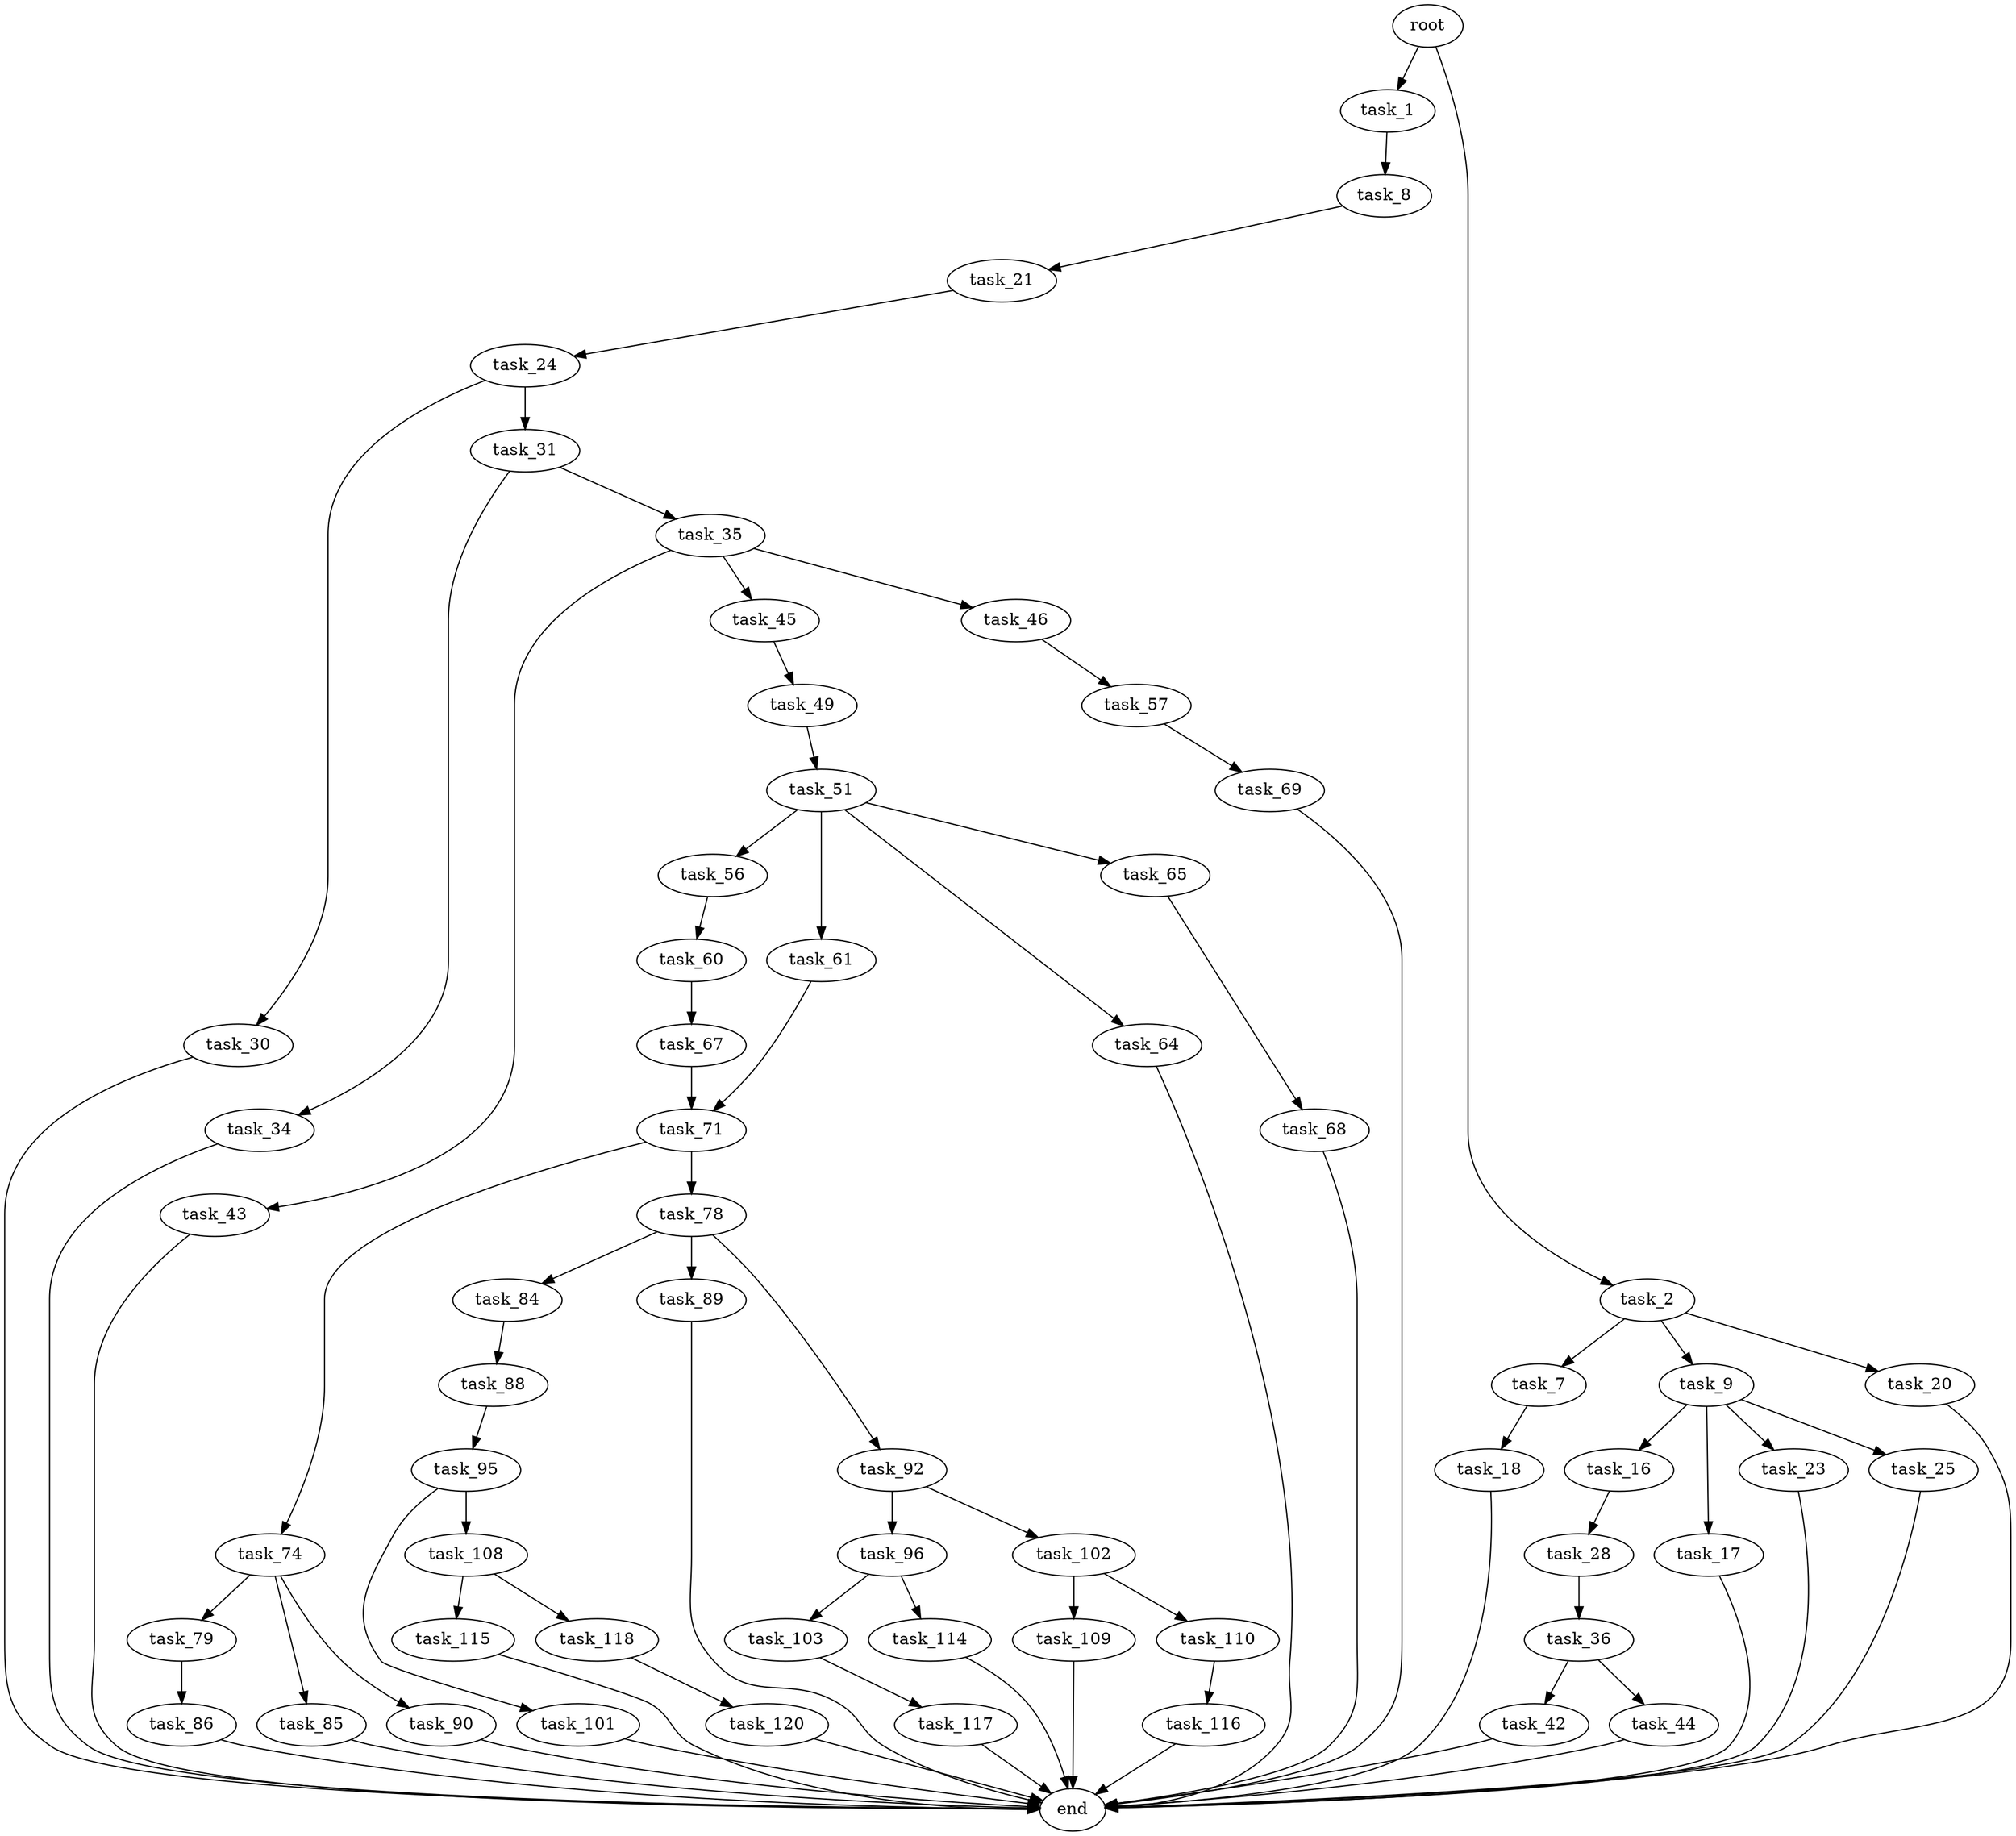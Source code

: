 digraph G {
  root [size="0.000000"];
  task_1 [size="2151711954.000000"];
  task_2 [size="9948773169.000000"];
  task_7 [size="17039340711.000000"];
  task_8 [size="417176338731.000000"];
  task_9 [size="51356719325.000000"];
  task_16 [size="33888928115.000000"];
  task_17 [size="37096725126.000000"];
  task_18 [size="44741101716.000000"];
  task_20 [size="9633662303.000000"];
  task_21 [size="549755813888.000000"];
  task_23 [size="43182055937.000000"];
  task_24 [size="1073741824000.000000"];
  task_25 [size="905720832240.000000"];
  task_28 [size="840698291.000000"];
  task_30 [size="281326394961.000000"];
  task_31 [size="1610968717.000000"];
  task_34 [size="782757789696.000000"];
  task_35 [size="231928233984.000000"];
  task_36 [size="68719476736.000000"];
  task_42 [size="231928233984.000000"];
  task_43 [size="30137448150.000000"];
  task_44 [size="102009639742.000000"];
  task_45 [size="992735619535.000000"];
  task_46 [size="1073741824000.000000"];
  task_49 [size="549755813888.000000"];
  task_51 [size="8589934592.000000"];
  task_56 [size="2589706812.000000"];
  task_57 [size="68719476736.000000"];
  task_60 [size="134217728000.000000"];
  task_61 [size="15346428477.000000"];
  task_64 [size="11657258012.000000"];
  task_65 [size="1795027979.000000"];
  task_67 [size="43239097809.000000"];
  task_68 [size="288618457882.000000"];
  task_69 [size="368293445632.000000"];
  task_71 [size="68719476736.000000"];
  task_74 [size="68719476736.000000"];
  task_78 [size="17647614682.000000"];
  task_79 [size="329417608198.000000"];
  task_84 [size="30800134754.000000"];
  task_85 [size="24418431151.000000"];
  task_86 [size="368293445632.000000"];
  task_88 [size="2517564663.000000"];
  task_89 [size="134217728000.000000"];
  task_90 [size="28991029248.000000"];
  task_92 [size="28991029248.000000"];
  task_95 [size="134217728000.000000"];
  task_96 [size="1073741824000.000000"];
  task_101 [size="36738385212.000000"];
  task_102 [size="28991029248.000000"];
  task_103 [size="145750282824.000000"];
  task_108 [size="212283748342.000000"];
  task_109 [size="18078448776.000000"];
  task_110 [size="3935946721.000000"];
  task_114 [size="28991029248.000000"];
  task_115 [size="36575802819.000000"];
  task_116 [size="782757789696.000000"];
  task_117 [size="134217728000.000000"];
  task_118 [size="41176000645.000000"];
  task_120 [size="58618993210.000000"];
  end [size="0.000000"];

  root -> task_1 [size="1.000000"];
  root -> task_2 [size="1.000000"];
  task_1 -> task_8 [size="134217728.000000"];
  task_2 -> task_7 [size="679477248.000000"];
  task_2 -> task_9 [size="679477248.000000"];
  task_2 -> task_20 [size="679477248.000000"];
  task_7 -> task_18 [size="301989888.000000"];
  task_8 -> task_21 [size="411041792.000000"];
  task_9 -> task_16 [size="838860800.000000"];
  task_9 -> task_17 [size="838860800.000000"];
  task_9 -> task_23 [size="838860800.000000"];
  task_9 -> task_25 [size="838860800.000000"];
  task_16 -> task_28 [size="536870912.000000"];
  task_17 -> end [size="1.000000"];
  task_18 -> end [size="1.000000"];
  task_20 -> end [size="1.000000"];
  task_21 -> task_24 [size="536870912.000000"];
  task_23 -> end [size="1.000000"];
  task_24 -> task_30 [size="838860800.000000"];
  task_24 -> task_31 [size="838860800.000000"];
  task_25 -> end [size="1.000000"];
  task_28 -> task_36 [size="33554432.000000"];
  task_30 -> end [size="1.000000"];
  task_31 -> task_34 [size="33554432.000000"];
  task_31 -> task_35 [size="33554432.000000"];
  task_34 -> end [size="1.000000"];
  task_35 -> task_43 [size="301989888.000000"];
  task_35 -> task_45 [size="301989888.000000"];
  task_35 -> task_46 [size="301989888.000000"];
  task_36 -> task_42 [size="134217728.000000"];
  task_36 -> task_44 [size="134217728.000000"];
  task_42 -> end [size="1.000000"];
  task_43 -> end [size="1.000000"];
  task_44 -> end [size="1.000000"];
  task_45 -> task_49 [size="838860800.000000"];
  task_46 -> task_57 [size="838860800.000000"];
  task_49 -> task_51 [size="536870912.000000"];
  task_51 -> task_56 [size="33554432.000000"];
  task_51 -> task_61 [size="33554432.000000"];
  task_51 -> task_64 [size="33554432.000000"];
  task_51 -> task_65 [size="33554432.000000"];
  task_56 -> task_60 [size="134217728.000000"];
  task_57 -> task_69 [size="134217728.000000"];
  task_60 -> task_67 [size="209715200.000000"];
  task_61 -> task_71 [size="301989888.000000"];
  task_64 -> end [size="1.000000"];
  task_65 -> task_68 [size="33554432.000000"];
  task_67 -> task_71 [size="33554432.000000"];
  task_68 -> end [size="1.000000"];
  task_69 -> end [size="1.000000"];
  task_71 -> task_74 [size="134217728.000000"];
  task_71 -> task_78 [size="134217728.000000"];
  task_74 -> task_79 [size="134217728.000000"];
  task_74 -> task_85 [size="134217728.000000"];
  task_74 -> task_90 [size="134217728.000000"];
  task_78 -> task_84 [size="301989888.000000"];
  task_78 -> task_89 [size="301989888.000000"];
  task_78 -> task_92 [size="301989888.000000"];
  task_79 -> task_86 [size="536870912.000000"];
  task_84 -> task_88 [size="536870912.000000"];
  task_85 -> end [size="1.000000"];
  task_86 -> end [size="1.000000"];
  task_88 -> task_95 [size="134217728.000000"];
  task_89 -> end [size="1.000000"];
  task_90 -> end [size="1.000000"];
  task_92 -> task_96 [size="75497472.000000"];
  task_92 -> task_102 [size="75497472.000000"];
  task_95 -> task_101 [size="209715200.000000"];
  task_95 -> task_108 [size="209715200.000000"];
  task_96 -> task_103 [size="838860800.000000"];
  task_96 -> task_114 [size="838860800.000000"];
  task_101 -> end [size="1.000000"];
  task_102 -> task_109 [size="75497472.000000"];
  task_102 -> task_110 [size="75497472.000000"];
  task_103 -> task_117 [size="134217728.000000"];
  task_108 -> task_115 [size="411041792.000000"];
  task_108 -> task_118 [size="411041792.000000"];
  task_109 -> end [size="1.000000"];
  task_110 -> task_116 [size="134217728.000000"];
  task_114 -> end [size="1.000000"];
  task_115 -> end [size="1.000000"];
  task_116 -> end [size="1.000000"];
  task_117 -> end [size="1.000000"];
  task_118 -> task_120 [size="679477248.000000"];
  task_120 -> end [size="1.000000"];
}
